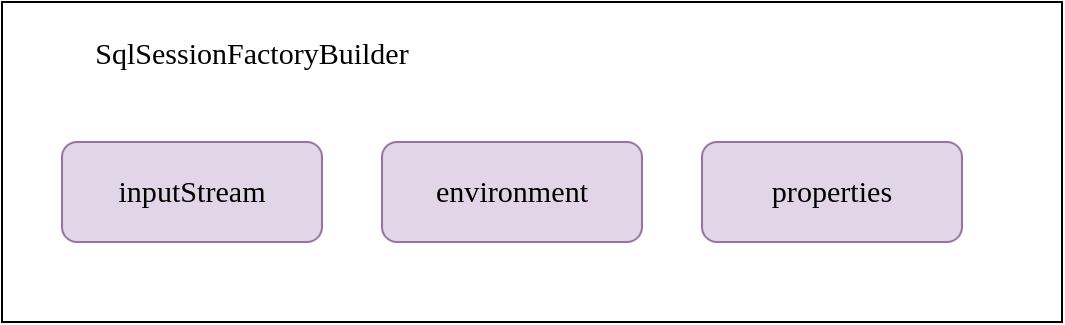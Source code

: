 <mxfile version="13.1.14" type="device"><diagram id="hvTX6rP9w85m_-nw-vIU" name="第 1 页"><mxGraphModel dx="1426" dy="807" grid="1" gridSize="10" guides="1" tooltips="1" connect="1" arrows="1" fold="1" page="1" pageScale="1" pageWidth="827" pageHeight="1169" math="0" shadow="0"><root><mxCell id="0"/><mxCell id="1" parent="0"/><mxCell id="fXtMX2BMYo-ZjLMHuviL-1" value="" style="rounded=0;whiteSpace=wrap;html=1;" vertex="1" parent="1"><mxGeometry x="170" y="110" width="530" height="160" as="geometry"/></mxCell><mxCell id="fXtMX2BMYo-ZjLMHuviL-2" value="&lt;pre style=&quot;font-size: 11.3pt&quot;&gt;&lt;font face=&quot;menlo&quot;&gt;inputStream&lt;/font&gt;&lt;/pre&gt;" style="rounded=1;whiteSpace=wrap;html=1;fontFamily=menlo;fillColor=#e1d5e7;strokeColor=#9673a6;" vertex="1" parent="1"><mxGeometry x="200" y="180" width="130" height="50" as="geometry"/></mxCell><mxCell id="fXtMX2BMYo-ZjLMHuviL-3" value="&lt;pre&gt;&lt;font face=&quot;menlo&quot;&gt;&lt;span style=&quot;font-size: 15.067px&quot;&gt;environment&lt;/span&gt;&lt;/font&gt;&lt;span style=&quot;font-size: 11.3pt&quot;&gt;&lt;br&gt;&lt;/span&gt;&lt;/pre&gt;" style="rounded=1;whiteSpace=wrap;html=1;fontFamily=menlo;fillColor=#e1d5e7;strokeColor=#9673a6;" vertex="1" parent="1"><mxGeometry x="360" y="180" width="130" height="50" as="geometry"/></mxCell><mxCell id="fXtMX2BMYo-ZjLMHuviL-4" value="&lt;pre&gt;&lt;font face=&quot;menlo&quot;&gt;&lt;span style=&quot;font-size: 15.067px&quot;&gt;properties&lt;/span&gt;&lt;/font&gt;&lt;span style=&quot;font-size: 11.3pt&quot;&gt;&lt;br&gt;&lt;/span&gt;&lt;/pre&gt;" style="rounded=1;whiteSpace=wrap;html=1;fontFamily=menlo;fillColor=#e1d5e7;strokeColor=#9673a6;" vertex="1" parent="1"><mxGeometry x="520" y="180" width="130" height="50" as="geometry"/></mxCell><mxCell id="fXtMX2BMYo-ZjLMHuviL-5" value="&lt;font face=&quot;menlo&quot;&gt;SqlSessionFactoryBuilder&lt;/font&gt;" style="text;html=1;strokeColor=none;fillColor=none;align=center;verticalAlign=middle;whiteSpace=wrap;rounded=0;fontSize=15;" vertex="1" parent="1"><mxGeometry x="180" y="120" width="230" height="30" as="geometry"/></mxCell></root></mxGraphModel></diagram></mxfile>